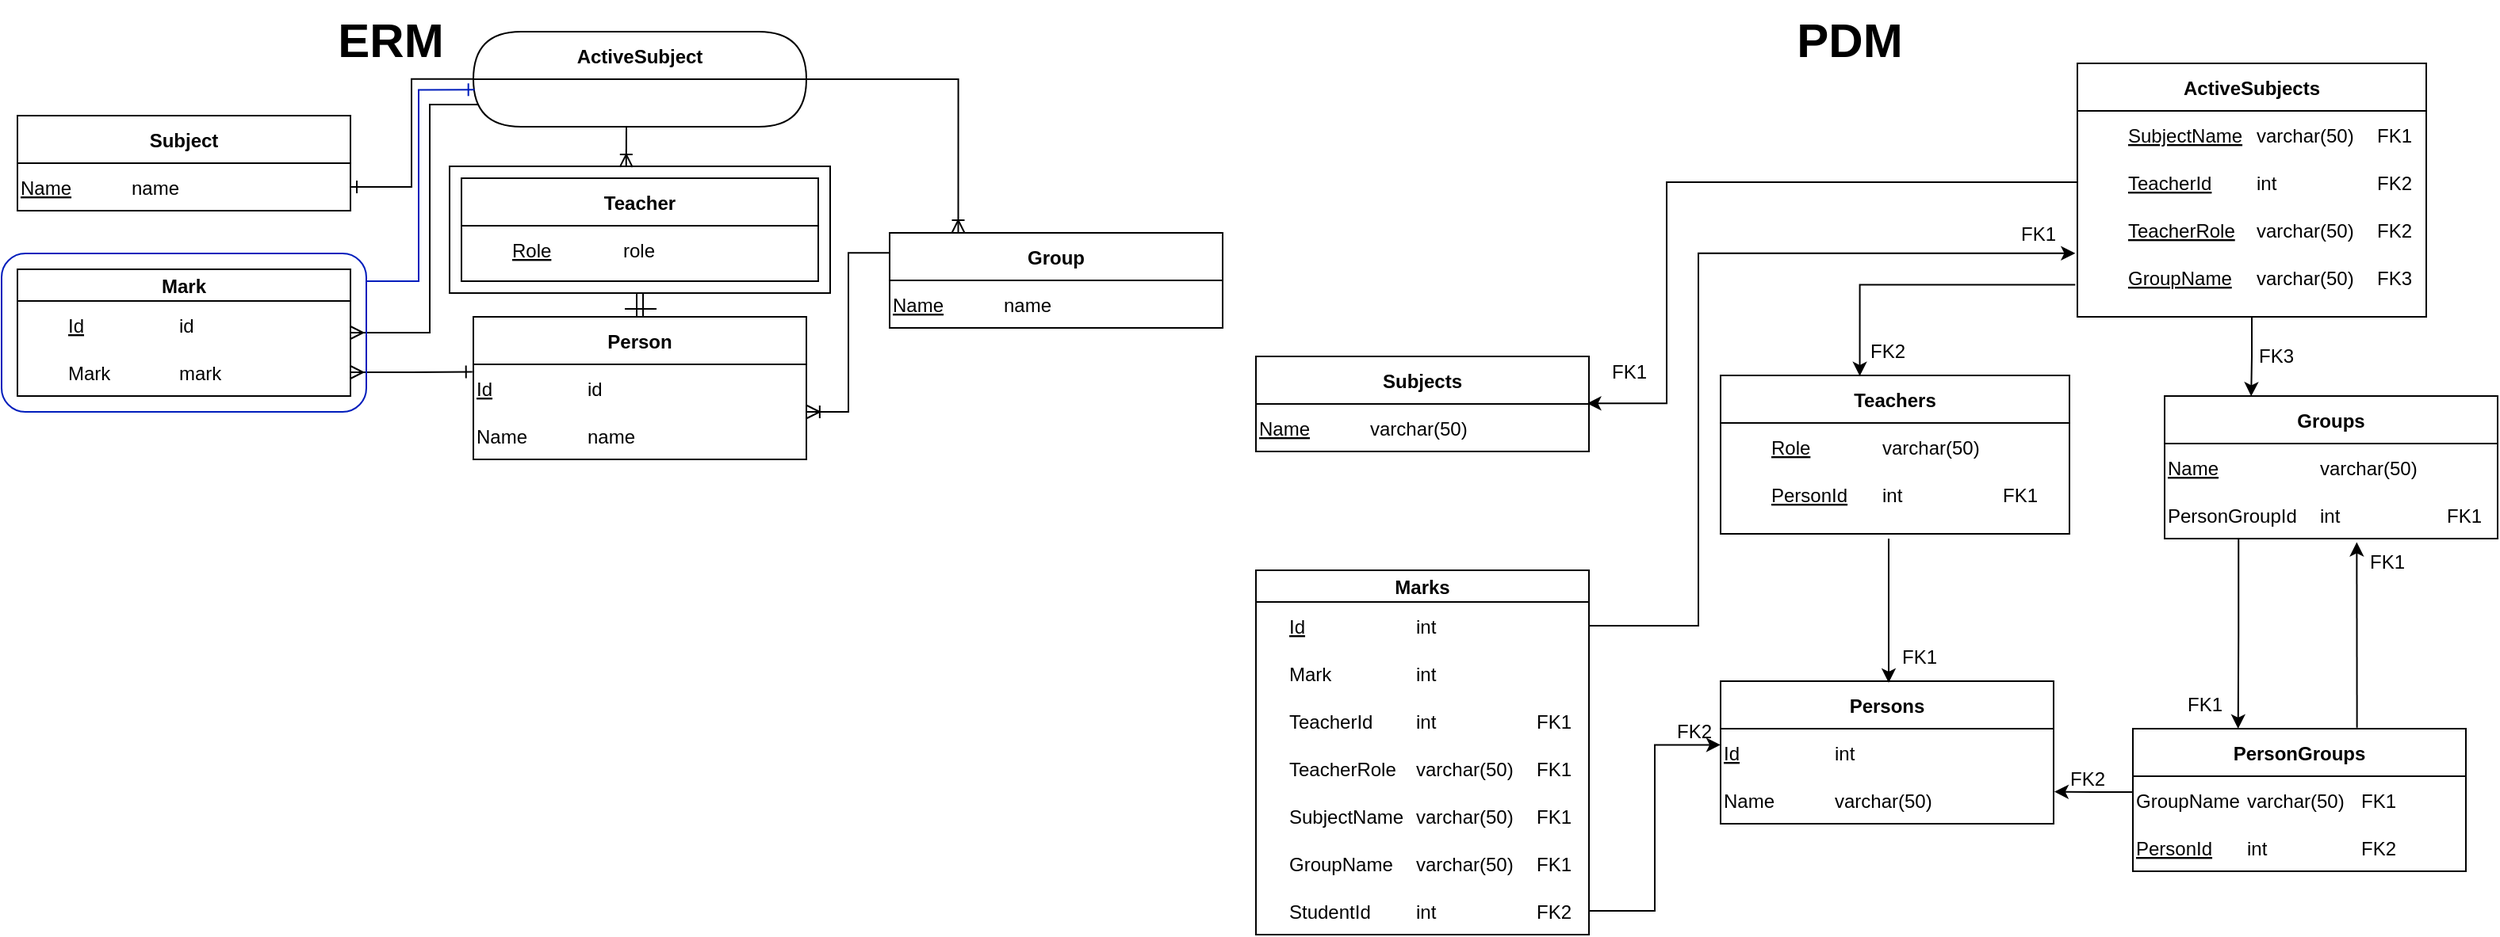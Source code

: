 <mxfile version="19.0.2" type="device"><diagram id="Y48LJpW5HEx5SbnMqf97" name="Page-1"><mxGraphModel dx="815" dy="666" grid="1" gridSize="10" guides="1" tooltips="1" connect="1" arrows="1" fold="1" page="1" pageScale="1" pageWidth="1600" pageHeight="900" math="0" shadow="0"><root><mxCell id="0"/><mxCell id="1" parent="0"/><mxCell id="o00t-sxUm6hoyqNJs4c8-15" value="Person" style="shape=table;startSize=30;container=1;collapsible=1;childLayout=tableLayout;fixedRows=1;rowLines=0;fontStyle=1;align=center;resizeLast=1;strokeColor=default;columnLines=0;" parent="1" vertex="1"><mxGeometry x="307.5" y="220" width="210" height="90" as="geometry"/></mxCell><mxCell id="o00t-sxUm6hoyqNJs4c8-16" value="" style="shape=tableRow;horizontal=0;startSize=0;swimlaneHead=0;swimlaneBody=0;fillColor=none;collapsible=0;dropTarget=0;points=[[0,0.5],[1,0.5]];portConstraint=eastwest;top=0;left=0;right=0;bottom=1;strokeColor=none;fontStyle=0" parent="o00t-sxUm6hoyqNJs4c8-15" vertex="1"><mxGeometry y="30" width="210" height="30" as="geometry"/></mxCell><mxCell id="o00t-sxUm6hoyqNJs4c8-32" value="Id" style="shape=partialRectangle;connectable=0;fillColor=none;top=0;left=0;bottom=0;right=0;fontStyle=4;overflow=hidden;strokeColor=none;align=left;" parent="o00t-sxUm6hoyqNJs4c8-16" vertex="1"><mxGeometry width="70" height="30" as="geometry"><mxRectangle width="70" height="30" as="alternateBounds"/></mxGeometry></mxCell><mxCell id="o00t-sxUm6hoyqNJs4c8-17" value="id" style="shape=partialRectangle;connectable=0;fillColor=none;top=0;left=0;bottom=0;right=0;fontStyle=0;overflow=hidden;strokeColor=none;align=left;" parent="o00t-sxUm6hoyqNJs4c8-16" vertex="1"><mxGeometry x="70" width="80" height="30" as="geometry"><mxRectangle width="80" height="30" as="alternateBounds"/></mxGeometry></mxCell><mxCell id="o00t-sxUm6hoyqNJs4c8-18" value="" style="shape=partialRectangle;connectable=0;fillColor=none;top=0;left=0;bottom=0;right=0;align=left;spacingLeft=6;fontStyle=4;overflow=hidden;strokeColor=none;" parent="o00t-sxUm6hoyqNJs4c8-16" vertex="1"><mxGeometry x="150" width="60" height="30" as="geometry"><mxRectangle width="60" height="30" as="alternateBounds"/></mxGeometry></mxCell><mxCell id="o00t-sxUm6hoyqNJs4c8-33" style="shape=tableRow;horizontal=0;startSize=0;swimlaneHead=0;swimlaneBody=0;fillColor=none;collapsible=0;dropTarget=0;points=[[0,0.5],[1,0.5]];portConstraint=eastwest;top=0;left=0;right=0;bottom=1;strokeColor=none;fontStyle=0" parent="o00t-sxUm6hoyqNJs4c8-15" vertex="1"><mxGeometry y="60" width="210" height="30" as="geometry"/></mxCell><mxCell id="o00t-sxUm6hoyqNJs4c8-34" value="Name" style="shape=partialRectangle;connectable=0;fillColor=none;top=0;left=0;bottom=0;right=0;fontStyle=0;overflow=hidden;strokeColor=none;align=left;" parent="o00t-sxUm6hoyqNJs4c8-33" vertex="1"><mxGeometry width="70" height="30" as="geometry"><mxRectangle width="70" height="30" as="alternateBounds"/></mxGeometry></mxCell><mxCell id="o00t-sxUm6hoyqNJs4c8-35" value="name" style="shape=partialRectangle;connectable=0;fillColor=none;top=0;left=0;bottom=0;right=0;fontStyle=0;overflow=hidden;strokeColor=none;align=left;" parent="o00t-sxUm6hoyqNJs4c8-33" vertex="1"><mxGeometry x="70" width="80" height="30" as="geometry"><mxRectangle width="80" height="30" as="alternateBounds"/></mxGeometry></mxCell><mxCell id="o00t-sxUm6hoyqNJs4c8-36" style="shape=partialRectangle;connectable=0;fillColor=none;top=0;left=0;bottom=0;right=0;align=left;spacingLeft=6;fontStyle=4;overflow=hidden;strokeColor=none;" parent="o00t-sxUm6hoyqNJs4c8-33" vertex="1"><mxGeometry x="150" width="60" height="30" as="geometry"><mxRectangle width="60" height="30" as="alternateBounds"/></mxGeometry></mxCell><mxCell id="o00t-sxUm6hoyqNJs4c8-37" value="Group" style="shape=table;startSize=30;container=1;collapsible=1;childLayout=tableLayout;fixedRows=1;rowLines=0;fontStyle=1;align=center;resizeLast=1;strokeColor=default;columnLines=0;" parent="1" vertex="1"><mxGeometry x="570" y="167" width="210" height="60" as="geometry"/></mxCell><mxCell id="o00t-sxUm6hoyqNJs4c8-38" value="" style="shape=tableRow;horizontal=0;startSize=0;swimlaneHead=0;swimlaneBody=0;fillColor=none;collapsible=0;dropTarget=0;points=[[0,0.5],[1,0.5]];portConstraint=eastwest;top=0;left=0;right=0;bottom=1;strokeColor=none;" parent="o00t-sxUm6hoyqNJs4c8-37" vertex="1"><mxGeometry y="30" width="210" height="30" as="geometry"/></mxCell><mxCell id="o00t-sxUm6hoyqNJs4c8-39" value="Name" style="shape=partialRectangle;connectable=0;fillColor=none;top=0;left=0;bottom=0;right=0;fontStyle=4;overflow=hidden;strokeColor=none;align=left;" parent="o00t-sxUm6hoyqNJs4c8-38" vertex="1"><mxGeometry width="70" height="30" as="geometry"><mxRectangle width="70" height="30" as="alternateBounds"/></mxGeometry></mxCell><mxCell id="o00t-sxUm6hoyqNJs4c8-40" value="name" style="shape=partialRectangle;connectable=0;fillColor=none;top=0;left=0;bottom=0;right=0;fontStyle=0;overflow=hidden;strokeColor=none;align=left;" parent="o00t-sxUm6hoyqNJs4c8-38" vertex="1"><mxGeometry x="70" width="120" height="30" as="geometry"><mxRectangle width="120" height="30" as="alternateBounds"/></mxGeometry></mxCell><mxCell id="o00t-sxUm6hoyqNJs4c8-41" value="" style="shape=partialRectangle;connectable=0;fillColor=none;top=0;left=0;bottom=0;right=0;align=left;spacingLeft=6;fontStyle=5;overflow=hidden;strokeColor=none;" parent="o00t-sxUm6hoyqNJs4c8-38" vertex="1"><mxGeometry x="190" width="20" height="30" as="geometry"><mxRectangle width="20" height="30" as="alternateBounds"/></mxGeometry></mxCell><mxCell id="o00t-sxUm6hoyqNJs4c8-46" value="" style="edgeStyle=elbowEdgeStyle;fontSize=12;html=1;endArrow=ERoneToMany;startArrow=ERzero;rounded=0;strokeColor=default;entryX=1.002;entryY=1;entryDx=0;entryDy=0;entryPerimeter=0;exitX=0;exitY=0.211;exitDx=0;exitDy=0;exitPerimeter=0;" parent="1" source="o00t-sxUm6hoyqNJs4c8-37" target="o00t-sxUm6hoyqNJs4c8-16" edge="1"><mxGeometry width="100" height="100" relative="1" as="geometry"><mxPoint x="465" y="500" as="sourcePoint"/><mxPoint x="545" y="490" as="targetPoint"/></mxGeometry></mxCell><mxCell id="o00t-sxUm6hoyqNJs4c8-47" value="Subject" style="shape=table;startSize=30;container=1;collapsible=1;childLayout=tableLayout;fixedRows=1;rowLines=0;fontStyle=1;align=center;resizeLast=1;strokeColor=default;columnLines=0;" parent="1" vertex="1"><mxGeometry x="20" y="93" width="210" height="60" as="geometry"/></mxCell><mxCell id="o00t-sxUm6hoyqNJs4c8-52" style="shape=tableRow;horizontal=0;startSize=0;swimlaneHead=0;swimlaneBody=0;fillColor=none;collapsible=0;dropTarget=0;points=[[0,0.5],[1,0.5]];portConstraint=eastwest;top=0;left=0;right=0;bottom=1;strokeColor=none;" parent="o00t-sxUm6hoyqNJs4c8-47" vertex="1"><mxGeometry y="30" width="210" height="30" as="geometry"/></mxCell><mxCell id="o00t-sxUm6hoyqNJs4c8-53" value="Name" style="shape=partialRectangle;connectable=0;fillColor=none;top=0;left=0;bottom=0;right=0;fontStyle=4;overflow=hidden;strokeColor=none;align=left;" parent="o00t-sxUm6hoyqNJs4c8-52" vertex="1"><mxGeometry width="70" height="30" as="geometry"><mxRectangle width="70" height="30" as="alternateBounds"/></mxGeometry></mxCell><mxCell id="o00t-sxUm6hoyqNJs4c8-54" value="name" style="shape=partialRectangle;connectable=0;fillColor=none;top=0;left=0;bottom=0;right=0;fontStyle=0;overflow=hidden;strokeColor=none;align=left;" parent="o00t-sxUm6hoyqNJs4c8-52" vertex="1"><mxGeometry x="70" width="80" height="30" as="geometry"><mxRectangle width="80" height="30" as="alternateBounds"/></mxGeometry></mxCell><mxCell id="o00t-sxUm6hoyqNJs4c8-55" style="shape=partialRectangle;connectable=0;fillColor=none;top=0;left=0;bottom=0;right=0;align=left;spacingLeft=6;fontStyle=5;overflow=hidden;strokeColor=none;" parent="o00t-sxUm6hoyqNJs4c8-52" vertex="1"><mxGeometry x="150" width="60" height="30" as="geometry"><mxRectangle width="60" height="30" as="alternateBounds"/></mxGeometry></mxCell><mxCell id="o00t-sxUm6hoyqNJs4c8-61" value="Teacher" style="shape=table;startSize=30;container=1;collapsible=1;childLayout=tableLayout;fixedRows=1;rowLines=0;fontStyle=1;align=center;resizeLast=1;strokeColor=default;rounded=1;arcSize=0;columnLines=0;" parent="1" vertex="1"><mxGeometry x="300" y="132.5" width="225" height="65" as="geometry"><mxRectangle x="300" y="260" width="90" height="50" as="alternateBounds"/></mxGeometry></mxCell><mxCell id="o00t-sxUm6hoyqNJs4c8-62" value="" style="shape=tableRow;horizontal=0;startSize=30;swimlaneHead=0;swimlaneBody=0;fillColor=none;collapsible=0;dropTarget=0;points=[[0,0.5],[1,0.5]];portConstraint=eastwest;top=0;left=0;right=0;bottom=1;strokeColor=none;" parent="o00t-sxUm6hoyqNJs4c8-61" vertex="1"><mxGeometry y="30" width="225" height="30" as="geometry"/></mxCell><mxCell id="o00t-sxUm6hoyqNJs4c8-63" value="Role" style="shape=partialRectangle;connectable=0;fillColor=none;top=0;left=0;bottom=0;right=0;fontStyle=4;overflow=hidden;strokeColor=none;align=left;" parent="o00t-sxUm6hoyqNJs4c8-62" vertex="1"><mxGeometry x="30" width="70" height="30" as="geometry"><mxRectangle width="70" height="30" as="alternateBounds"/></mxGeometry></mxCell><mxCell id="o00t-sxUm6hoyqNJs4c8-64" value="role" style="shape=partialRectangle;connectable=0;fillColor=none;top=0;left=0;bottom=0;right=0;fontStyle=0;overflow=hidden;strokeColor=none;align=left;" parent="o00t-sxUm6hoyqNJs4c8-62" vertex="1"><mxGeometry x="100" width="60.0" height="30" as="geometry"><mxRectangle width="60.0" height="30" as="alternateBounds"/></mxGeometry></mxCell><mxCell id="o00t-sxUm6hoyqNJs4c8-65" value="" style="shape=partialRectangle;connectable=0;fillColor=none;top=0;left=0;bottom=0;right=0;align=left;spacingLeft=6;fontStyle=5;overflow=hidden;strokeColor=none;" parent="o00t-sxUm6hoyqNJs4c8-62" vertex="1"><mxGeometry x="160.0" width="65.0" height="30" as="geometry"><mxRectangle width="65.0" height="30" as="alternateBounds"/></mxGeometry></mxCell><mxCell id="o00t-sxUm6hoyqNJs4c8-72" value="" style="edgeStyle=elbowEdgeStyle;fontSize=12;html=1;startArrow=ERone;endArrow=ERzero;targetPortConstraint=none;ignoreEdge=0;orthogonalLoop=0;orthogonal=0;enumerate=0;comic=0;flowAnimation=0;noJump=0;metaEdit=0;backgroundOutline=0;snapToPoint=0;startFill=1;endFill=1;targetPerimeterSpacing=0;strokeWidth=1;rounded=0;exitX=1;exitY=0.5;exitDx=0;exitDy=0;entryX=-0.001;entryY=-0.004;entryDx=0;entryDy=0;entryPerimeter=0;" parent="1" source="o00t-sxUm6hoyqNJs4c8-52" target="o00t-sxUm6hoyqNJs4c8-354" edge="1"><mxGeometry width="100" height="100" relative="1" as="geometry"><mxPoint x="705.42" y="450" as="sourcePoint"/><mxPoint x="300" y="139" as="targetPoint"/></mxGeometry></mxCell><mxCell id="o00t-sxUm6hoyqNJs4c8-74" value="Mark" style="shape=table;startSize=20;double=1;container=1;collapsible=1;childLayout=tableLayout;fixedRows=1;rowLines=0;fontStyle=1;align=center;resizeLast=1;strokeColor=default;rounded=0;arcSize=50;columnLines=0;perimeterSpacing=0;strokeWidth=1;gradientColor=none;left=1;shadow=0;" parent="1" vertex="1"><mxGeometry x="20" y="190" width="210" height="80" as="geometry"><mxRectangle x="300" y="260" width="90" height="50" as="alternateBounds"/></mxGeometry></mxCell><mxCell id="o00t-sxUm6hoyqNJs4c8-95" style="shape=tableRow;horizontal=0;startSize=30;swimlaneHead=0;swimlaneBody=0;fillColor=none;collapsible=0;dropTarget=0;points=[[0,0.5],[1,0.5]];portConstraint=eastwest;top=0;left=0;right=0;bottom=1;strokeColor=none;" parent="o00t-sxUm6hoyqNJs4c8-74" vertex="1"><mxGeometry y="20" width="210" height="30" as="geometry"/></mxCell><mxCell id="o00t-sxUm6hoyqNJs4c8-96" value="Id" style="shape=partialRectangle;connectable=0;fillColor=none;top=0;left=0;bottom=0;right=0;fontStyle=4;overflow=hidden;strokeColor=none;align=left;" parent="o00t-sxUm6hoyqNJs4c8-95" vertex="1"><mxGeometry x="30" width="70" height="30" as="geometry"><mxRectangle width="70" height="30" as="alternateBounds"/></mxGeometry></mxCell><mxCell id="o00t-sxUm6hoyqNJs4c8-97" value="id" style="shape=partialRectangle;connectable=0;fillColor=none;top=0;left=0;bottom=0;right=0;fontStyle=0;overflow=hidden;strokeColor=none;align=left;" parent="o00t-sxUm6hoyqNJs4c8-95" vertex="1"><mxGeometry x="100" width="60.0" height="30" as="geometry"><mxRectangle width="60.0" height="30" as="alternateBounds"/></mxGeometry></mxCell><mxCell id="o00t-sxUm6hoyqNJs4c8-98" style="shape=partialRectangle;connectable=0;fillColor=none;top=0;left=0;bottom=0;right=0;align=left;spacingLeft=6;fontStyle=5;overflow=hidden;strokeColor=none;" parent="o00t-sxUm6hoyqNJs4c8-95" vertex="1"><mxGeometry x="160.0" width="50.0" height="30" as="geometry"><mxRectangle width="50.0" height="30" as="alternateBounds"/></mxGeometry></mxCell><mxCell id="o00t-sxUm6hoyqNJs4c8-75" value="" style="shape=tableRow;horizontal=0;startSize=30;swimlaneHead=0;swimlaneBody=0;fillColor=none;collapsible=0;dropTarget=0;points=[[0,0.5],[1,0.5]];portConstraint=eastwest;top=0;left=0;right=0;bottom=1;strokeColor=none;" parent="o00t-sxUm6hoyqNJs4c8-74" vertex="1"><mxGeometry y="50" width="210" height="30" as="geometry"/></mxCell><mxCell id="o00t-sxUm6hoyqNJs4c8-76" value="Mark" style="shape=partialRectangle;connectable=0;fillColor=none;top=0;left=0;bottom=0;right=0;fontStyle=0;overflow=hidden;strokeColor=none;align=left;" parent="o00t-sxUm6hoyqNJs4c8-75" vertex="1"><mxGeometry x="30" width="70" height="30" as="geometry"><mxRectangle width="70" height="30" as="alternateBounds"/></mxGeometry></mxCell><mxCell id="o00t-sxUm6hoyqNJs4c8-77" value="mark" style="shape=partialRectangle;connectable=0;fillColor=none;top=0;left=0;bottom=0;right=0;fontStyle=0;overflow=hidden;strokeColor=none;align=left;" parent="o00t-sxUm6hoyqNJs4c8-75" vertex="1"><mxGeometry x="100" width="60.0" height="30" as="geometry"><mxRectangle width="60.0" height="30" as="alternateBounds"/></mxGeometry></mxCell><mxCell id="o00t-sxUm6hoyqNJs4c8-78" value="" style="shape=partialRectangle;connectable=0;fillColor=none;top=0;left=0;bottom=0;right=0;align=left;spacingLeft=6;fontStyle=5;overflow=hidden;strokeColor=none;" parent="o00t-sxUm6hoyqNJs4c8-75" vertex="1"><mxGeometry x="160.0" width="50.0" height="30" as="geometry"><mxRectangle width="50.0" height="30" as="alternateBounds"/></mxGeometry></mxCell><mxCell id="o00t-sxUm6hoyqNJs4c8-80" value="" style="edgeStyle=elbowEdgeStyle;fontSize=12;html=1;endArrow=ERone;startArrow=ERmany;sourcePortConstraint=none;targetPortConstraint=none;ignoreEdge=0;orthogonalLoop=0;orthogonal=0;enumerate=0;comic=0;flowAnimation=0;noJump=0;metaEdit=0;backgroundOutline=0;snapToPoint=0;startFill=1;endFill=1;targetPerimeterSpacing=0;strokeWidth=1;rounded=0;exitX=1;exitY=0.5;exitDx=0;exitDy=0;entryX=-0.003;entryY=0.159;entryDx=0;entryDy=0;entryPerimeter=0;" parent="1" source="o00t-sxUm6hoyqNJs4c8-75" target="o00t-sxUm6hoyqNJs4c8-16" edge="1"><mxGeometry width="100" height="100" relative="1" as="geometry"><mxPoint x="210" y="250" as="sourcePoint"/><mxPoint x="394.58" y="508.67" as="targetPoint"/></mxGeometry></mxCell><mxCell id="o00t-sxUm6hoyqNJs4c8-79" value="" style="edgeStyle=elbowEdgeStyle;fontSize=12;html=1;endArrow=ERzero;startArrow=ERmany;sourcePortConstraint=none;targetPortConstraint=none;ignoreEdge=0;orthogonalLoop=0;orthogonal=0;enumerate=0;comic=0;flowAnimation=0;noJump=0;metaEdit=0;backgroundOutline=0;snapToPoint=0;startFill=1;endFill=1;strokeWidth=1;rounded=0;jumpStyle=none;endSize=6;perimeterSpacing=0;targetPerimeterSpacing=0;" parent="1" source="o00t-sxUm6hoyqNJs4c8-74" edge="1"><mxGeometry width="100" height="100" relative="1" as="geometry"><mxPoint x="385" y="322.5" as="sourcePoint"/><mxPoint x="311" y="86" as="targetPoint"/><Array as="points"><mxPoint x="280" y="160"/></Array></mxGeometry></mxCell><mxCell id="o00t-sxUm6hoyqNJs4c8-100" value="ERM" style="text;html=1;resizable=0;autosize=1;align=center;verticalAlign=middle;points=[];fillColor=none;strokeColor=none;rounded=0;shadow=0;strokeWidth=1;fontFamily=Helvetica;fontSize=30;fontColor=default;fontStyle=1" parent="1" vertex="1"><mxGeometry x="210" y="20" width="90" height="50" as="geometry"/></mxCell><mxCell id="o00t-sxUm6hoyqNJs4c8-101" value="PDM" style="text;html=1;resizable=0;autosize=1;align=center;verticalAlign=middle;points=[];fillColor=none;strokeColor=none;rounded=0;shadow=0;strokeWidth=1;fontFamily=Helvetica;fontSize=30;fontColor=default;fontStyle=1" parent="1" vertex="1"><mxGeometry x="1130" y="20" width="90" height="50" as="geometry"/></mxCell><mxCell id="o00t-sxUm6hoyqNJs4c8-222" value="Persons" style="shape=table;startSize=30;container=1;collapsible=1;childLayout=tableLayout;fixedRows=1;rowLines=0;fontStyle=1;align=center;resizeLast=1;strokeColor=default;columnLines=0;" parent="1" vertex="1"><mxGeometry x="1094" y="450" width="210" height="90" as="geometry"/></mxCell><mxCell id="o00t-sxUm6hoyqNJs4c8-223" value="" style="shape=tableRow;horizontal=0;startSize=0;swimlaneHead=0;swimlaneBody=0;fillColor=none;collapsible=0;dropTarget=0;points=[[0,0.5],[1,0.5]];portConstraint=eastwest;top=0;left=0;right=0;bottom=1;strokeColor=none;fontStyle=0" parent="o00t-sxUm6hoyqNJs4c8-222" vertex="1"><mxGeometry y="30" width="210" height="30" as="geometry"/></mxCell><mxCell id="o00t-sxUm6hoyqNJs4c8-224" value="Id" style="shape=partialRectangle;connectable=0;fillColor=none;top=0;left=0;bottom=0;right=0;fontStyle=4;overflow=hidden;strokeColor=none;align=left;" parent="o00t-sxUm6hoyqNJs4c8-223" vertex="1"><mxGeometry width="70" height="30" as="geometry"><mxRectangle width="70" height="30" as="alternateBounds"/></mxGeometry></mxCell><mxCell id="o00t-sxUm6hoyqNJs4c8-225" value="int" style="shape=partialRectangle;connectable=0;fillColor=none;top=0;left=0;bottom=0;right=0;fontStyle=0;overflow=hidden;strokeColor=none;align=left;" parent="o00t-sxUm6hoyqNJs4c8-223" vertex="1"><mxGeometry x="70" width="80" height="30" as="geometry"><mxRectangle width="80" height="30" as="alternateBounds"/></mxGeometry></mxCell><mxCell id="o00t-sxUm6hoyqNJs4c8-226" value="" style="shape=partialRectangle;connectable=0;fillColor=none;top=0;left=0;bottom=0;right=0;align=left;spacingLeft=6;fontStyle=4;overflow=hidden;strokeColor=none;" parent="o00t-sxUm6hoyqNJs4c8-223" vertex="1"><mxGeometry x="150" width="60" height="30" as="geometry"><mxRectangle width="60" height="30" as="alternateBounds"/></mxGeometry></mxCell><mxCell id="o00t-sxUm6hoyqNJs4c8-227" style="shape=tableRow;horizontal=0;startSize=0;swimlaneHead=0;swimlaneBody=0;fillColor=none;collapsible=0;dropTarget=0;points=[[0,0.5],[1,0.5]];portConstraint=eastwest;top=0;left=0;right=0;bottom=1;strokeColor=none;fontStyle=0" parent="o00t-sxUm6hoyqNJs4c8-222" vertex="1"><mxGeometry y="60" width="210" height="30" as="geometry"/></mxCell><mxCell id="o00t-sxUm6hoyqNJs4c8-228" value="Name" style="shape=partialRectangle;connectable=0;fillColor=none;top=0;left=0;bottom=0;right=0;fontStyle=0;overflow=hidden;strokeColor=none;align=left;" parent="o00t-sxUm6hoyqNJs4c8-227" vertex="1"><mxGeometry width="70" height="30" as="geometry"><mxRectangle width="70" height="30" as="alternateBounds"/></mxGeometry></mxCell><mxCell id="o00t-sxUm6hoyqNJs4c8-229" value="varchar(50)" style="shape=partialRectangle;connectable=0;fillColor=none;top=0;left=0;bottom=0;right=0;fontStyle=0;overflow=hidden;strokeColor=none;align=left;" parent="o00t-sxUm6hoyqNJs4c8-227" vertex="1"><mxGeometry x="70" width="80" height="30" as="geometry"><mxRectangle width="80" height="30" as="alternateBounds"/></mxGeometry></mxCell><mxCell id="o00t-sxUm6hoyqNJs4c8-230" style="shape=partialRectangle;connectable=0;fillColor=none;top=0;left=0;bottom=0;right=0;align=left;spacingLeft=6;fontStyle=4;overflow=hidden;strokeColor=none;" parent="o00t-sxUm6hoyqNJs4c8-227" vertex="1"><mxGeometry x="150" width="60" height="30" as="geometry"><mxRectangle width="60" height="30" as="alternateBounds"/></mxGeometry></mxCell><mxCell id="o00t-sxUm6hoyqNJs4c8-231" value="Groups" style="shape=table;startSize=30;container=1;collapsible=1;childLayout=tableLayout;fixedRows=1;rowLines=0;fontStyle=1;align=center;resizeLast=1;strokeColor=default;columnLines=0;" parent="1" vertex="1"><mxGeometry x="1374" y="270" width="210" height="90" as="geometry"/></mxCell><mxCell id="o00t-sxUm6hoyqNJs4c8-232" value="" style="shape=tableRow;horizontal=0;startSize=0;swimlaneHead=0;swimlaneBody=0;fillColor=none;collapsible=0;dropTarget=0;points=[[0,0.5],[1,0.5]];portConstraint=eastwest;top=0;left=0;right=0;bottom=1;strokeColor=none;" parent="o00t-sxUm6hoyqNJs4c8-231" vertex="1"><mxGeometry y="30" width="210" height="30" as="geometry"/></mxCell><mxCell id="o00t-sxUm6hoyqNJs4c8-233" value="Name" style="shape=partialRectangle;connectable=0;fillColor=none;top=0;left=0;bottom=0;right=0;fontStyle=4;overflow=hidden;strokeColor=none;align=left;" parent="o00t-sxUm6hoyqNJs4c8-232" vertex="1"><mxGeometry width="96" height="30" as="geometry"><mxRectangle width="96" height="30" as="alternateBounds"/></mxGeometry></mxCell><mxCell id="o00t-sxUm6hoyqNJs4c8-234" value="varchar(50)" style="shape=partialRectangle;connectable=0;fillColor=none;top=0;left=0;bottom=0;right=0;fontStyle=0;overflow=hidden;strokeColor=none;align=left;" parent="o00t-sxUm6hoyqNJs4c8-232" vertex="1"><mxGeometry x="96" width="74" height="30" as="geometry"><mxRectangle width="74" height="30" as="alternateBounds"/></mxGeometry></mxCell><mxCell id="o00t-sxUm6hoyqNJs4c8-235" value="" style="shape=partialRectangle;connectable=0;fillColor=none;top=0;left=0;bottom=0;right=0;align=left;spacingLeft=6;fontStyle=0;overflow=hidden;strokeColor=none;" parent="o00t-sxUm6hoyqNJs4c8-232" vertex="1"><mxGeometry x="170" width="40" height="30" as="geometry"><mxRectangle width="40" height="30" as="alternateBounds"/></mxGeometry></mxCell><mxCell id="o00t-sxUm6hoyqNJs4c8-321" style="shape=tableRow;horizontal=0;startSize=0;swimlaneHead=0;swimlaneBody=0;fillColor=none;collapsible=0;dropTarget=0;points=[[0,0.5],[1,0.5]];portConstraint=eastwest;top=0;left=0;right=0;bottom=1;strokeColor=none;" parent="o00t-sxUm6hoyqNJs4c8-231" vertex="1"><mxGeometry y="60" width="210" height="30" as="geometry"/></mxCell><mxCell id="o00t-sxUm6hoyqNJs4c8-322" value="PersonGroupId" style="shape=partialRectangle;connectable=0;fillColor=none;top=0;left=0;bottom=0;right=0;fontStyle=0;overflow=hidden;strokeColor=none;align=left;" parent="o00t-sxUm6hoyqNJs4c8-321" vertex="1"><mxGeometry width="96" height="30" as="geometry"><mxRectangle width="96" height="30" as="alternateBounds"/></mxGeometry></mxCell><mxCell id="o00t-sxUm6hoyqNJs4c8-323" value="int" style="shape=partialRectangle;connectable=0;fillColor=none;top=0;left=0;bottom=0;right=0;fontStyle=0;overflow=hidden;strokeColor=none;align=left;" parent="o00t-sxUm6hoyqNJs4c8-321" vertex="1"><mxGeometry x="96" width="74" height="30" as="geometry"><mxRectangle width="74" height="30" as="alternateBounds"/></mxGeometry></mxCell><mxCell id="o00t-sxUm6hoyqNJs4c8-324" value="FK1" style="shape=partialRectangle;connectable=0;fillColor=none;top=0;left=0;bottom=0;right=0;align=left;spacingLeft=6;fontStyle=0;overflow=hidden;strokeColor=none;" parent="o00t-sxUm6hoyqNJs4c8-321" vertex="1"><mxGeometry x="170" width="40" height="30" as="geometry"><mxRectangle width="40" height="30" as="alternateBounds"/></mxGeometry></mxCell><mxCell id="o00t-sxUm6hoyqNJs4c8-241" value="Subjects" style="shape=table;startSize=30;container=1;collapsible=1;childLayout=tableLayout;fixedRows=1;rowLines=0;fontStyle=1;align=center;resizeLast=1;strokeColor=default;columnLines=0;" parent="1" vertex="1"><mxGeometry x="801" y="245" width="210" height="60" as="geometry"/></mxCell><mxCell id="o00t-sxUm6hoyqNJs4c8-246" style="shape=tableRow;horizontal=0;startSize=0;swimlaneHead=0;swimlaneBody=0;fillColor=none;collapsible=0;dropTarget=0;points=[[0,0.5],[1,0.5]];portConstraint=eastwest;top=0;left=0;right=0;bottom=1;strokeColor=none;" parent="o00t-sxUm6hoyqNJs4c8-241" vertex="1"><mxGeometry y="30" width="210" height="30" as="geometry"/></mxCell><mxCell id="o00t-sxUm6hoyqNJs4c8-247" value="Name" style="shape=partialRectangle;connectable=0;fillColor=none;top=0;left=0;bottom=0;right=0;fontStyle=4;overflow=hidden;strokeColor=none;align=left;" parent="o00t-sxUm6hoyqNJs4c8-246" vertex="1"><mxGeometry width="70" height="30" as="geometry"><mxRectangle width="70" height="30" as="alternateBounds"/></mxGeometry></mxCell><mxCell id="o00t-sxUm6hoyqNJs4c8-248" value="varchar(50)" style="shape=partialRectangle;connectable=0;fillColor=none;top=0;left=0;bottom=0;right=0;fontStyle=0;overflow=hidden;strokeColor=none;align=left;" parent="o00t-sxUm6hoyqNJs4c8-246" vertex="1"><mxGeometry x="70" width="80" height="30" as="geometry"><mxRectangle width="80" height="30" as="alternateBounds"/></mxGeometry></mxCell><mxCell id="o00t-sxUm6hoyqNJs4c8-249" style="shape=partialRectangle;connectable=0;fillColor=none;top=0;left=0;bottom=0;right=0;align=left;spacingLeft=6;fontStyle=5;overflow=hidden;strokeColor=none;" parent="o00t-sxUm6hoyqNJs4c8-246" vertex="1"><mxGeometry x="150" width="60" height="30" as="geometry"><mxRectangle width="60" height="30" as="alternateBounds"/></mxGeometry></mxCell><mxCell id="o00t-sxUm6hoyqNJs4c8-250" value="Teachers" style="shape=table;startSize=30;container=1;collapsible=1;childLayout=tableLayout;fixedRows=1;rowLines=0;fontStyle=1;align=center;resizeLast=1;strokeColor=default;rounded=1;arcSize=0;columnLines=0;" parent="1" vertex="1"><mxGeometry x="1094" y="257" width="220" height="100" as="geometry"><mxRectangle x="300" y="260" width="90" height="50" as="alternateBounds"/></mxGeometry></mxCell><mxCell id="o00t-sxUm6hoyqNJs4c8-251" value="" style="shape=tableRow;horizontal=0;startSize=30;swimlaneHead=0;swimlaneBody=0;fillColor=none;collapsible=0;dropTarget=0;points=[[0,0.5],[1,0.5]];portConstraint=eastwest;top=0;left=0;right=0;bottom=1;strokeColor=none;" parent="o00t-sxUm6hoyqNJs4c8-250" vertex="1"><mxGeometry y="30" width="220" height="30" as="geometry"/></mxCell><mxCell id="o00t-sxUm6hoyqNJs4c8-252" value="Role" style="shape=partialRectangle;connectable=0;fillColor=none;top=0;left=0;bottom=0;right=0;fontStyle=4;overflow=hidden;strokeColor=none;align=left;" parent="o00t-sxUm6hoyqNJs4c8-251" vertex="1"><mxGeometry x="30" width="70" height="30" as="geometry"><mxRectangle width="70" height="30" as="alternateBounds"/></mxGeometry></mxCell><mxCell id="o00t-sxUm6hoyqNJs4c8-253" value="varchar(50)" style="shape=partialRectangle;connectable=0;fillColor=none;top=0;left=0;bottom=0;right=0;fontStyle=0;overflow=hidden;strokeColor=none;align=left;" parent="o00t-sxUm6hoyqNJs4c8-251" vertex="1"><mxGeometry x="100" width="70" height="30" as="geometry"><mxRectangle width="70" height="30" as="alternateBounds"/></mxGeometry></mxCell><mxCell id="o00t-sxUm6hoyqNJs4c8-254" value="" style="shape=partialRectangle;connectable=0;fillColor=none;top=0;left=0;bottom=0;right=0;align=left;spacingLeft=6;fontStyle=5;overflow=hidden;strokeColor=none;" parent="o00t-sxUm6hoyqNJs4c8-251" vertex="1"><mxGeometry x="170" width="50" height="30" as="geometry"><mxRectangle width="50" height="30" as="alternateBounds"/></mxGeometry></mxCell><mxCell id="o00t-sxUm6hoyqNJs4c8-282" style="shape=tableRow;horizontal=0;startSize=30;swimlaneHead=0;swimlaneBody=0;fillColor=none;collapsible=0;dropTarget=0;points=[[0,0.5],[1,0.5]];portConstraint=eastwest;top=0;left=0;right=0;bottom=1;strokeColor=none;" parent="o00t-sxUm6hoyqNJs4c8-250" vertex="1"><mxGeometry y="60" width="220" height="30" as="geometry"/></mxCell><mxCell id="o00t-sxUm6hoyqNJs4c8-283" value="PersonId" style="shape=partialRectangle;connectable=0;fillColor=none;top=0;left=0;bottom=0;right=0;fontStyle=4;overflow=hidden;strokeColor=none;align=left;" parent="o00t-sxUm6hoyqNJs4c8-282" vertex="1"><mxGeometry x="30" width="70" height="30" as="geometry"><mxRectangle width="70" height="30" as="alternateBounds"/></mxGeometry></mxCell><mxCell id="o00t-sxUm6hoyqNJs4c8-284" value="int" style="shape=partialRectangle;connectable=0;fillColor=none;top=0;left=0;bottom=0;right=0;fontStyle=0;overflow=hidden;strokeColor=none;align=left;" parent="o00t-sxUm6hoyqNJs4c8-282" vertex="1"><mxGeometry x="100" width="70" height="30" as="geometry"><mxRectangle width="70" height="30" as="alternateBounds"/></mxGeometry></mxCell><mxCell id="o00t-sxUm6hoyqNJs4c8-285" value="FK1" style="shape=partialRectangle;connectable=0;fillColor=none;top=0;left=0;bottom=0;right=0;align=left;spacingLeft=6;fontStyle=0;overflow=hidden;strokeColor=none;" parent="o00t-sxUm6hoyqNJs4c8-282" vertex="1"><mxGeometry x="170" width="50" height="30" as="geometry"><mxRectangle width="50" height="30" as="alternateBounds"/></mxGeometry></mxCell><mxCell id="o00t-sxUm6hoyqNJs4c8-255" value="Marks" style="shape=table;startSize=20;double=1;container=1;collapsible=1;childLayout=tableLayout;fixedRows=1;rowLines=0;fontStyle=1;align=center;resizeLast=1;strokeColor=default;rounded=0;arcSize=50;columnLines=0;perimeterSpacing=0;strokeWidth=1;gradientColor=none;left=1;shadow=0;" parent="1" vertex="1"><mxGeometry x="801" y="380" width="210" height="230" as="geometry"><mxRectangle x="300" y="260" width="90" height="50" as="alternateBounds"/></mxGeometry></mxCell><mxCell id="o00t-sxUm6hoyqNJs4c8-256" style="shape=tableRow;horizontal=0;startSize=19;swimlaneHead=0;swimlaneBody=0;fillColor=none;collapsible=0;dropTarget=0;points=[[0,0.5],[1,0.5]];portConstraint=eastwest;top=0;left=0;right=0;bottom=1;strokeColor=none;" parent="o00t-sxUm6hoyqNJs4c8-255" vertex="1"><mxGeometry y="20" width="210" height="30" as="geometry"/></mxCell><mxCell id="o00t-sxUm6hoyqNJs4c8-257" value="Id" style="shape=partialRectangle;connectable=0;fillColor=none;top=0;left=0;bottom=0;right=0;fontStyle=4;overflow=hidden;strokeColor=none;align=left;" parent="o00t-sxUm6hoyqNJs4c8-256" vertex="1"><mxGeometry x="19" width="80" height="30" as="geometry"><mxRectangle width="80" height="30" as="alternateBounds"/></mxGeometry></mxCell><mxCell id="o00t-sxUm6hoyqNJs4c8-258" value="int" style="shape=partialRectangle;connectable=0;fillColor=none;top=0;left=0;bottom=0;right=0;fontStyle=0;overflow=hidden;strokeColor=none;align=left;" parent="o00t-sxUm6hoyqNJs4c8-256" vertex="1"><mxGeometry x="99" width="70" height="30" as="geometry"><mxRectangle width="70" height="30" as="alternateBounds"/></mxGeometry></mxCell><mxCell id="o00t-sxUm6hoyqNJs4c8-259" style="shape=partialRectangle;connectable=0;fillColor=none;top=0;left=0;bottom=0;right=0;align=left;spacingLeft=6;fontStyle=5;overflow=hidden;strokeColor=none;" parent="o00t-sxUm6hoyqNJs4c8-256" vertex="1"><mxGeometry x="169" width="41" height="30" as="geometry"><mxRectangle width="41" height="30" as="alternateBounds"/></mxGeometry></mxCell><mxCell id="o00t-sxUm6hoyqNJs4c8-260" value="" style="shape=tableRow;horizontal=0;startSize=19;swimlaneHead=0;swimlaneBody=0;fillColor=none;collapsible=0;dropTarget=0;points=[[0,0.5],[1,0.5]];portConstraint=eastwest;top=0;left=0;right=0;bottom=1;strokeColor=none;" parent="o00t-sxUm6hoyqNJs4c8-255" vertex="1"><mxGeometry y="50" width="210" height="30" as="geometry"/></mxCell><mxCell id="o00t-sxUm6hoyqNJs4c8-261" value="Mark" style="shape=partialRectangle;connectable=0;fillColor=none;top=0;left=0;bottom=0;right=0;fontStyle=0;overflow=hidden;strokeColor=none;align=left;" parent="o00t-sxUm6hoyqNJs4c8-260" vertex="1"><mxGeometry x="19" width="80" height="30" as="geometry"><mxRectangle width="80" height="30" as="alternateBounds"/></mxGeometry></mxCell><mxCell id="o00t-sxUm6hoyqNJs4c8-262" value="int" style="shape=partialRectangle;connectable=0;fillColor=none;top=0;left=0;bottom=0;right=0;fontStyle=0;overflow=hidden;strokeColor=none;align=left;" parent="o00t-sxUm6hoyqNJs4c8-260" vertex="1"><mxGeometry x="99" width="70" height="30" as="geometry"><mxRectangle width="70" height="30" as="alternateBounds"/></mxGeometry></mxCell><mxCell id="o00t-sxUm6hoyqNJs4c8-263" value="" style="shape=partialRectangle;connectable=0;fillColor=none;top=0;left=0;bottom=0;right=0;align=left;spacingLeft=6;fontStyle=5;overflow=hidden;strokeColor=none;" parent="o00t-sxUm6hoyqNJs4c8-260" vertex="1"><mxGeometry x="169" width="41" height="30" as="geometry"><mxRectangle width="41" height="30" as="alternateBounds"/></mxGeometry></mxCell><mxCell id="o00t-sxUm6hoyqNJs4c8-293" style="shape=tableRow;horizontal=0;startSize=19;swimlaneHead=0;swimlaneBody=0;fillColor=none;collapsible=0;dropTarget=0;points=[[0,0.5],[1,0.5]];portConstraint=eastwest;top=0;left=0;right=0;bottom=1;strokeColor=none;" parent="o00t-sxUm6hoyqNJs4c8-255" vertex="1"><mxGeometry y="80" width="210" height="30" as="geometry"/></mxCell><mxCell id="o00t-sxUm6hoyqNJs4c8-294" value="TeacherId" style="shape=partialRectangle;connectable=0;fillColor=none;top=0;left=0;bottom=0;right=0;fontStyle=0;overflow=hidden;strokeColor=none;align=left;" parent="o00t-sxUm6hoyqNJs4c8-293" vertex="1"><mxGeometry x="19" width="80" height="30" as="geometry"><mxRectangle width="80" height="30" as="alternateBounds"/></mxGeometry></mxCell><mxCell id="o00t-sxUm6hoyqNJs4c8-295" value="int" style="shape=partialRectangle;connectable=0;fillColor=none;top=0;left=0;bottom=0;right=0;fontStyle=0;overflow=hidden;strokeColor=none;align=left;" parent="o00t-sxUm6hoyqNJs4c8-293" vertex="1"><mxGeometry x="99" width="70" height="30" as="geometry"><mxRectangle width="70" height="30" as="alternateBounds"/></mxGeometry></mxCell><mxCell id="o00t-sxUm6hoyqNJs4c8-296" value="FK1" style="shape=partialRectangle;connectable=0;fillColor=none;top=0;left=0;bottom=0;right=0;align=left;spacingLeft=6;fontStyle=0;overflow=hidden;strokeColor=none;" parent="o00t-sxUm6hoyqNJs4c8-293" vertex="1"><mxGeometry x="169" width="41" height="30" as="geometry"><mxRectangle width="41" height="30" as="alternateBounds"/></mxGeometry></mxCell><mxCell id="o00t-sxUm6hoyqNJs4c8-405" style="shape=tableRow;horizontal=0;startSize=19;swimlaneHead=0;swimlaneBody=0;fillColor=none;collapsible=0;dropTarget=0;points=[[0,0.5],[1,0.5]];portConstraint=eastwest;top=0;left=0;right=0;bottom=1;strokeColor=none;" parent="o00t-sxUm6hoyqNJs4c8-255" vertex="1"><mxGeometry y="110" width="210" height="30" as="geometry"/></mxCell><mxCell id="o00t-sxUm6hoyqNJs4c8-406" value="TeacherRole" style="shape=partialRectangle;connectable=0;fillColor=none;top=0;left=0;bottom=0;right=0;fontStyle=0;overflow=hidden;strokeColor=none;align=left;" parent="o00t-sxUm6hoyqNJs4c8-405" vertex="1"><mxGeometry x="19" width="80" height="30" as="geometry"><mxRectangle width="80" height="30" as="alternateBounds"/></mxGeometry></mxCell><mxCell id="o00t-sxUm6hoyqNJs4c8-407" value="varchar(50)" style="shape=partialRectangle;connectable=0;fillColor=none;top=0;left=0;bottom=0;right=0;fontStyle=0;overflow=hidden;strokeColor=none;align=left;" parent="o00t-sxUm6hoyqNJs4c8-405" vertex="1"><mxGeometry x="99" width="70" height="30" as="geometry"><mxRectangle width="70" height="30" as="alternateBounds"/></mxGeometry></mxCell><mxCell id="o00t-sxUm6hoyqNJs4c8-408" value="FK1" style="shape=partialRectangle;connectable=0;fillColor=none;top=0;left=0;bottom=0;right=0;align=left;spacingLeft=6;fontStyle=0;overflow=hidden;strokeColor=none;" parent="o00t-sxUm6hoyqNJs4c8-405" vertex="1"><mxGeometry x="169" width="41" height="30" as="geometry"><mxRectangle width="41" height="30" as="alternateBounds"/></mxGeometry></mxCell><mxCell id="o00t-sxUm6hoyqNJs4c8-392" style="shape=tableRow;horizontal=0;startSize=19;swimlaneHead=0;swimlaneBody=0;fillColor=none;collapsible=0;dropTarget=0;points=[[0,0.5],[1,0.5]];portConstraint=eastwest;top=0;left=0;right=0;bottom=1;strokeColor=none;" parent="o00t-sxUm6hoyqNJs4c8-255" vertex="1"><mxGeometry y="140" width="210" height="30" as="geometry"/></mxCell><mxCell id="o00t-sxUm6hoyqNJs4c8-393" value="SubjectName" style="shape=partialRectangle;connectable=0;fillColor=none;top=0;left=0;bottom=0;right=0;fontStyle=0;overflow=hidden;strokeColor=none;align=left;" parent="o00t-sxUm6hoyqNJs4c8-392" vertex="1"><mxGeometry x="19" width="80" height="30" as="geometry"><mxRectangle width="80" height="30" as="alternateBounds"/></mxGeometry></mxCell><mxCell id="o00t-sxUm6hoyqNJs4c8-394" value="varchar(50)" style="shape=partialRectangle;connectable=0;fillColor=none;top=0;left=0;bottom=0;right=0;fontStyle=0;overflow=hidden;strokeColor=none;align=left;" parent="o00t-sxUm6hoyqNJs4c8-392" vertex="1"><mxGeometry x="99" width="70" height="30" as="geometry"><mxRectangle width="70" height="30" as="alternateBounds"/></mxGeometry></mxCell><mxCell id="o00t-sxUm6hoyqNJs4c8-395" value="FK1" style="shape=partialRectangle;connectable=0;fillColor=none;top=0;left=0;bottom=0;right=0;align=left;spacingLeft=6;fontStyle=0;overflow=hidden;strokeColor=none;" parent="o00t-sxUm6hoyqNJs4c8-392" vertex="1"><mxGeometry x="169" width="41" height="30" as="geometry"><mxRectangle width="41" height="30" as="alternateBounds"/></mxGeometry></mxCell><mxCell id="o00t-sxUm6hoyqNJs4c8-388" style="shape=tableRow;horizontal=0;startSize=19;swimlaneHead=0;swimlaneBody=0;fillColor=none;collapsible=0;dropTarget=0;points=[[0,0.5],[1,0.5]];portConstraint=eastwest;top=0;left=0;right=0;bottom=1;strokeColor=none;" parent="o00t-sxUm6hoyqNJs4c8-255" vertex="1"><mxGeometry y="170" width="210" height="30" as="geometry"/></mxCell><mxCell id="o00t-sxUm6hoyqNJs4c8-389" value="GroupName" style="shape=partialRectangle;connectable=0;fillColor=none;top=0;left=0;bottom=0;right=0;fontStyle=0;overflow=hidden;strokeColor=none;align=left;" parent="o00t-sxUm6hoyqNJs4c8-388" vertex="1"><mxGeometry x="19" width="80" height="30" as="geometry"><mxRectangle width="80" height="30" as="alternateBounds"/></mxGeometry></mxCell><mxCell id="o00t-sxUm6hoyqNJs4c8-390" value="varchar(50)" style="shape=partialRectangle;connectable=0;fillColor=none;top=0;left=0;bottom=0;right=0;fontStyle=0;overflow=hidden;strokeColor=none;align=left;" parent="o00t-sxUm6hoyqNJs4c8-388" vertex="1"><mxGeometry x="99" width="70" height="30" as="geometry"><mxRectangle width="70" height="30" as="alternateBounds"/></mxGeometry></mxCell><mxCell id="o00t-sxUm6hoyqNJs4c8-391" value="FK1" style="shape=partialRectangle;connectable=0;fillColor=none;top=0;left=0;bottom=0;right=0;align=left;spacingLeft=6;fontStyle=0;overflow=hidden;strokeColor=none;" parent="o00t-sxUm6hoyqNJs4c8-388" vertex="1"><mxGeometry x="169" width="41" height="30" as="geometry"><mxRectangle width="41" height="30" as="alternateBounds"/></mxGeometry></mxCell><mxCell id="o00t-sxUm6hoyqNJs4c8-313" style="shape=tableRow;horizontal=0;startSize=19;swimlaneHead=0;swimlaneBody=0;fillColor=none;collapsible=0;dropTarget=0;points=[[0,0.5],[1,0.5]];portConstraint=eastwest;top=0;left=0;right=0;bottom=1;strokeColor=none;" parent="o00t-sxUm6hoyqNJs4c8-255" vertex="1"><mxGeometry y="200" width="210" height="30" as="geometry"/></mxCell><mxCell id="o00t-sxUm6hoyqNJs4c8-314" value="StudentId" style="shape=partialRectangle;connectable=0;fillColor=none;top=0;left=0;bottom=0;right=0;fontStyle=0;overflow=hidden;strokeColor=none;align=left;" parent="o00t-sxUm6hoyqNJs4c8-313" vertex="1"><mxGeometry x="19" width="80" height="30" as="geometry"><mxRectangle width="80" height="30" as="alternateBounds"/></mxGeometry></mxCell><mxCell id="o00t-sxUm6hoyqNJs4c8-315" value="int" style="shape=partialRectangle;connectable=0;fillColor=none;top=0;left=0;bottom=0;right=0;fontStyle=0;overflow=hidden;strokeColor=none;align=left;" parent="o00t-sxUm6hoyqNJs4c8-313" vertex="1"><mxGeometry x="99" width="70" height="30" as="geometry"><mxRectangle width="70" height="30" as="alternateBounds"/></mxGeometry></mxCell><mxCell id="o00t-sxUm6hoyqNJs4c8-316" value="FK2" style="shape=partialRectangle;connectable=0;fillColor=none;top=0;left=0;bottom=0;right=0;align=left;spacingLeft=6;fontStyle=0;overflow=hidden;strokeColor=none;" parent="o00t-sxUm6hoyqNJs4c8-313" vertex="1"><mxGeometry x="169" width="41" height="30" as="geometry"><mxRectangle width="41" height="30" as="alternateBounds"/></mxGeometry></mxCell><mxCell id="o00t-sxUm6hoyqNJs4c8-290" value="" style="edgeStyle=none;orthogonalLoop=1;jettySize=auto;html=1;rounded=0;labelBackgroundColor=default;strokeColor=default;fontFamily=Helvetica;fontSize=12;fontColor=default;startArrow=none;startFill=0;endArrow=classic;endFill=1;shape=connector;entryX=0.12;entryY=1.033;entryDx=0;entryDy=0;entryPerimeter=0;" parent="1" target="o00t-sxUm6hoyqNJs4c8-291" edge="1"><mxGeometry width="80" relative="1" as="geometry"><mxPoint x="1200" y="360" as="sourcePoint"/><mxPoint x="1249" y="440" as="targetPoint"/><Array as="points"/></mxGeometry></mxCell><mxCell id="o00t-sxUm6hoyqNJs4c8-291" value="FK1" style="text;html=1;resizable=0;autosize=1;align=center;verticalAlign=middle;points=[];fillColor=none;strokeColor=none;rounded=0;shadow=0;labelBackgroundColor=none;labelBorderColor=none;strokeWidth=1;fontFamily=Helvetica;fontSize=12;fontColor=default;elbow=vertical;" parent="1" vertex="1"><mxGeometry x="1194" y="420" width="50" height="30" as="geometry"/></mxCell><mxCell id="o00t-sxUm6hoyqNJs4c8-309" value="" style="edgeStyle=elbowEdgeStyle;orthogonalLoop=1;jettySize=auto;html=1;rounded=0;labelBackgroundColor=default;strokeColor=default;fontFamily=Helvetica;fontSize=12;fontColor=default;startArrow=none;startFill=0;endArrow=classic;endFill=1;shape=connector;entryX=0;entryY=0.34;entryDx=0;entryDy=0;entryPerimeter=0;exitX=1;exitY=0.5;exitDx=0;exitDy=0;" parent="1" source="o00t-sxUm6hoyqNJs4c8-313" target="o00t-sxUm6hoyqNJs4c8-223" edge="1"><mxGeometry width="80" relative="1" as="geometry"><mxPoint x="1014" y="490" as="sourcePoint"/><mxPoint x="1094" y="490" as="targetPoint"/></mxGeometry></mxCell><mxCell id="o00t-sxUm6hoyqNJs4c8-310" value="" style="edgeStyle=elbowEdgeStyle;orthogonalLoop=1;jettySize=auto;html=1;rounded=0;labelBackgroundColor=default;strokeColor=default;fontFamily=Helvetica;fontSize=12;fontColor=default;startArrow=none;startFill=0;endArrow=classic;endFill=1;shape=connector;exitX=1;exitY=0.5;exitDx=0;exitDy=0;entryX=-0.006;entryY=0.997;entryDx=0;entryDy=0;entryPerimeter=0;" parent="1" source="o00t-sxUm6hoyqNJs4c8-256" target="o00t-sxUm6hoyqNJs4c8-398" edge="1"><mxGeometry width="80" relative="1" as="geometry"><mxPoint x="1014" y="380" as="sourcePoint"/><mxPoint x="1094" y="380" as="targetPoint"/><Array as="points"><mxPoint x="1080" y="280"/></Array></mxGeometry></mxCell><mxCell id="o00t-sxUm6hoyqNJs4c8-311" value="FK1" style="text;html=1;resizable=0;autosize=1;align=center;verticalAlign=middle;points=[];fillColor=none;strokeColor=none;rounded=0;shadow=0;labelBackgroundColor=none;labelBorderColor=none;strokeWidth=1;fontFamily=Helvetica;fontSize=12;fontColor=default;elbow=vertical;" parent="1" vertex="1"><mxGeometry x="1269" y="153" width="50" height="30" as="geometry"/></mxCell><mxCell id="o00t-sxUm6hoyqNJs4c8-312" value="FK2" style="text;html=1;resizable=0;autosize=1;align=center;verticalAlign=middle;points=[];fillColor=none;strokeColor=none;rounded=0;shadow=0;labelBackgroundColor=none;labelBorderColor=none;strokeWidth=1;fontFamily=Helvetica;fontSize=12;fontColor=default;elbow=vertical;" parent="1" vertex="1"><mxGeometry x="1052" y="467" width="50" height="30" as="geometry"/></mxCell><mxCell id="o00t-sxUm6hoyqNJs4c8-325" value="" style="edgeStyle=elbowEdgeStyle;orthogonalLoop=1;jettySize=auto;html=1;rounded=0;labelBackgroundColor=default;strokeColor=default;fontFamily=Helvetica;fontSize=12;fontColor=default;startArrow=none;startFill=0;endArrow=classic;endFill=1;shape=connector;exitX=0.222;exitY=1;exitDx=0;exitDy=0;exitPerimeter=0;entryX=0.316;entryY=0;entryDx=0;entryDy=0;entryPerimeter=0;elbow=vertical;" parent="1" source="o00t-sxUm6hoyqNJs4c8-321" target="o00t-sxUm6hoyqNJs4c8-329" edge="1"><mxGeometry width="80" relative="1" as="geometry"><mxPoint x="1474" y="434.82" as="sourcePoint"/><mxPoint x="1309" y="555" as="targetPoint"/></mxGeometry></mxCell><mxCell id="o00t-sxUm6hoyqNJs4c8-326" value="" style="edgeStyle=orthogonalEdgeStyle;orthogonalLoop=1;jettySize=auto;html=1;rounded=0;labelBackgroundColor=default;strokeColor=default;fontFamily=Helvetica;fontSize=12;fontColor=default;startArrow=none;startFill=0;endArrow=classic;endFill=1;shape=connector;exitX=0;exitY=0.333;exitDx=0;exitDy=0;exitPerimeter=0;elbow=vertical;entryX=1.002;entryY=0.326;entryDx=0;entryDy=0;entryPerimeter=0;" parent="1" source="o00t-sxUm6hoyqNJs4c8-330" target="o00t-sxUm6hoyqNJs4c8-227" edge="1"><mxGeometry width="80" relative="1" as="geometry"><mxPoint x="1324" y="400" as="sourcePoint"/><mxPoint x="1404" y="400" as="targetPoint"/></mxGeometry></mxCell><mxCell id="o00t-sxUm6hoyqNJs4c8-327" value="FK2" style="text;html=1;resizable=0;autosize=1;align=center;verticalAlign=middle;points=[];fillColor=none;strokeColor=none;rounded=0;shadow=0;labelBackgroundColor=none;labelBorderColor=none;strokeWidth=1;fontFamily=Helvetica;fontSize=12;fontColor=default;elbow=vertical;" parent="1" vertex="1"><mxGeometry x="1300" y="497" width="50" height="30" as="geometry"/></mxCell><mxCell id="o00t-sxUm6hoyqNJs4c8-328" value="FK1" style="text;html=1;resizable=0;autosize=1;align=center;verticalAlign=middle;points=[];fillColor=none;strokeColor=none;rounded=0;shadow=0;labelBackgroundColor=none;labelBorderColor=none;strokeWidth=1;fontFamily=Helvetica;fontSize=12;fontColor=default;elbow=vertical;" parent="1" vertex="1"><mxGeometry x="1379" y="455" width="40" height="20" as="geometry"/></mxCell><mxCell id="o00t-sxUm6hoyqNJs4c8-329" value="PersonGroups" style="shape=table;startSize=30;container=1;collapsible=1;childLayout=tableLayout;fixedRows=1;rowLines=0;fontStyle=1;align=center;resizeLast=1;strokeColor=default;columnLines=0;" parent="1" vertex="1"><mxGeometry x="1354" y="480" width="210" height="90" as="geometry"/></mxCell><mxCell id="o00t-sxUm6hoyqNJs4c8-330" value="" style="shape=tableRow;horizontal=0;startSize=0;swimlaneHead=0;swimlaneBody=0;fillColor=none;collapsible=0;dropTarget=0;points=[[0,0.5],[1,0.5]];portConstraint=eastwest;top=0;left=0;right=0;bottom=1;strokeColor=none;" parent="o00t-sxUm6hoyqNJs4c8-329" vertex="1"><mxGeometry y="30" width="210" height="30" as="geometry"/></mxCell><mxCell id="o00t-sxUm6hoyqNJs4c8-331" value="GroupName" style="shape=partialRectangle;connectable=0;fillColor=none;top=0;left=0;bottom=0;right=0;fontStyle=0;overflow=hidden;strokeColor=none;align=left;" parent="o00t-sxUm6hoyqNJs4c8-330" vertex="1"><mxGeometry width="70" height="30" as="geometry"><mxRectangle width="70" height="30" as="alternateBounds"/></mxGeometry></mxCell><mxCell id="o00t-sxUm6hoyqNJs4c8-332" value="varchar(50)" style="shape=partialRectangle;connectable=0;fillColor=none;top=0;left=0;bottom=0;right=0;fontStyle=0;overflow=hidden;strokeColor=none;align=left;" parent="o00t-sxUm6hoyqNJs4c8-330" vertex="1"><mxGeometry x="70" width="66" height="30" as="geometry"><mxRectangle width="66" height="30" as="alternateBounds"/></mxGeometry></mxCell><mxCell id="o00t-sxUm6hoyqNJs4c8-333" value="FK1" style="shape=partialRectangle;connectable=0;fillColor=none;top=0;left=0;bottom=0;right=0;align=left;spacingLeft=6;fontStyle=0;overflow=hidden;strokeColor=none;" parent="o00t-sxUm6hoyqNJs4c8-330" vertex="1"><mxGeometry x="136" width="74" height="30" as="geometry"><mxRectangle width="74" height="30" as="alternateBounds"/></mxGeometry></mxCell><mxCell id="o00t-sxUm6hoyqNJs4c8-334" style="shape=tableRow;horizontal=0;startSize=0;swimlaneHead=0;swimlaneBody=0;fillColor=none;collapsible=0;dropTarget=0;points=[[0,0.5],[1,0.5]];portConstraint=eastwest;top=0;left=0;right=0;bottom=1;strokeColor=none;" parent="o00t-sxUm6hoyqNJs4c8-329" vertex="1"><mxGeometry y="60" width="210" height="30" as="geometry"/></mxCell><mxCell id="o00t-sxUm6hoyqNJs4c8-335" value="PersonId" style="shape=partialRectangle;connectable=0;fillColor=none;top=0;left=0;bottom=0;right=0;fontStyle=4;overflow=hidden;strokeColor=none;align=left;" parent="o00t-sxUm6hoyqNJs4c8-334" vertex="1"><mxGeometry width="70" height="30" as="geometry"><mxRectangle width="70" height="30" as="alternateBounds"/></mxGeometry></mxCell><mxCell id="o00t-sxUm6hoyqNJs4c8-336" value="int" style="shape=partialRectangle;connectable=0;fillColor=none;top=0;left=0;bottom=0;right=0;fontStyle=0;overflow=hidden;strokeColor=none;align=left;" parent="o00t-sxUm6hoyqNJs4c8-334" vertex="1"><mxGeometry x="70" width="66" height="30" as="geometry"><mxRectangle width="66" height="30" as="alternateBounds"/></mxGeometry></mxCell><mxCell id="o00t-sxUm6hoyqNJs4c8-337" value="FK2" style="shape=partialRectangle;connectable=0;fillColor=none;top=0;left=0;bottom=0;right=0;align=left;spacingLeft=6;fontStyle=0;overflow=hidden;strokeColor=none;" parent="o00t-sxUm6hoyqNJs4c8-334" vertex="1"><mxGeometry x="136" width="74" height="30" as="geometry"><mxRectangle width="74" height="30" as="alternateBounds"/></mxGeometry></mxCell><mxCell id="o00t-sxUm6hoyqNJs4c8-343" value="" style="edgeStyle=none;orthogonalLoop=1;jettySize=auto;html=1;rounded=0;labelBackgroundColor=default;strokeColor=default;fontFamily=Helvetica;fontSize=12;fontColor=default;startArrow=none;startFill=0;endArrow=classic;endFill=1;shape=connector;exitX=0.673;exitY=-0.007;exitDx=0;exitDy=0;exitPerimeter=0;entryX=0.577;entryY=1.076;entryDx=0;entryDy=0;entryPerimeter=0;" parent="1" source="o00t-sxUm6hoyqNJs4c8-329" edge="1" target="o00t-sxUm6hoyqNJs4c8-321"><mxGeometry width="80" relative="1" as="geometry"><mxPoint x="1424" y="460" as="sourcePoint"/><mxPoint x="1494" y="390" as="targetPoint"/><Array as="points"/></mxGeometry></mxCell><mxCell id="o00t-sxUm6hoyqNJs4c8-344" value="FK1" style="text;html=1;resizable=0;autosize=1;align=center;verticalAlign=middle;points=[];fillColor=none;strokeColor=none;rounded=0;shadow=0;labelBackgroundColor=none;labelBorderColor=none;strokeWidth=1;fontFamily=Helvetica;fontSize=12;fontColor=default;elbow=vertical;" parent="1" vertex="1"><mxGeometry x="1489" y="360" width="50" height="30" as="geometry"/></mxCell><mxCell id="o00t-sxUm6hoyqNJs4c8-345" value="" style="rounded=0;whiteSpace=wrap;html=1;shadow=0;labelBackgroundColor=none;labelBorderColor=none;strokeColor=default;strokeWidth=1;fontFamily=Helvetica;fontSize=12;fontColor=default;fillColor=none;gradientColor=none;elbow=vertical;" parent="1" vertex="1"><mxGeometry x="292.5" y="125" width="240" height="80" as="geometry"/></mxCell><mxCell id="o00t-sxUm6hoyqNJs4c8-346" value="" style="shape=link;html=1;rounded=0;labelBackgroundColor=default;strokeColor=default;fontFamily=Helvetica;fontSize=12;fontColor=default;startArrow=none;startFill=0;endArrow=classic;endFill=1;exitX=0.5;exitY=1;exitDx=0;exitDy=0;entryX=0.5;entryY=0;entryDx=0;entryDy=0;" parent="1" source="o00t-sxUm6hoyqNJs4c8-345" target="o00t-sxUm6hoyqNJs4c8-15" edge="1"><mxGeometry relative="1" as="geometry"><mxPoint x="370" y="200" as="sourcePoint"/><mxPoint x="530" y="200" as="targetPoint"/></mxGeometry></mxCell><mxCell id="o00t-sxUm6hoyqNJs4c8-348" value="" style="edgeStyle=none;orthogonalLoop=1;jettySize=auto;html=1;rounded=0;labelBackgroundColor=default;strokeColor=default;fontFamily=Helvetica;fontSize=12;fontColor=default;startArrow=none;startFill=0;endArrow=none;endFill=0;shape=connector;" parent="1" edge="1"><mxGeometry width="80" relative="1" as="geometry"><mxPoint x="403" y="215" as="sourcePoint"/><mxPoint x="423" y="215" as="targetPoint"/><Array as="points"/></mxGeometry></mxCell><mxCell id="o00t-sxUm6hoyqNJs4c8-349" value="ActiveSubject" style="shape=table;startSize=30;container=1;collapsible=1;childLayout=tableLayout;fixedRows=1;rowLines=0;fontStyle=1;align=center;resizeLast=1;strokeColor=default;columnLines=0;rounded=1;arcSize=50;" parent="1" vertex="1"><mxGeometry x="307.5" y="40" width="210" height="60" as="geometry"/></mxCell><mxCell id="o00t-sxUm6hoyqNJs4c8-354" style="shape=tableRow;horizontal=0;startSize=0;swimlaneHead=0;swimlaneBody=0;fillColor=none;collapsible=0;dropTarget=0;points=[[0,0.5],[1,0.5]];portConstraint=eastwest;top=0;left=0;right=0;bottom=1;strokeColor=none;" parent="o00t-sxUm6hoyqNJs4c8-349" vertex="1"><mxGeometry y="30" width="210" height="30" as="geometry"/></mxCell><mxCell id="o00t-sxUm6hoyqNJs4c8-355" value="" style="shape=partialRectangle;connectable=0;fillColor=none;top=0;left=0;bottom=0;right=0;fontStyle=0;overflow=hidden;strokeColor=none;align=left;" parent="o00t-sxUm6hoyqNJs4c8-354" vertex="1"><mxGeometry width="70" height="30" as="geometry"><mxRectangle width="70" height="30" as="alternateBounds"/></mxGeometry></mxCell><mxCell id="o00t-sxUm6hoyqNJs4c8-356" value="" style="shape=partialRectangle;connectable=0;fillColor=none;top=0;left=0;bottom=0;right=0;fontStyle=0;overflow=hidden;strokeColor=none;align=left;" parent="o00t-sxUm6hoyqNJs4c8-354" vertex="1"><mxGeometry x="70" width="80" height="30" as="geometry"><mxRectangle width="80" height="30" as="alternateBounds"/></mxGeometry></mxCell><mxCell id="o00t-sxUm6hoyqNJs4c8-357" style="shape=partialRectangle;connectable=0;fillColor=none;top=0;left=0;bottom=0;right=0;align=left;spacingLeft=6;fontStyle=5;overflow=hidden;strokeColor=none;" parent="o00t-sxUm6hoyqNJs4c8-354" vertex="1"><mxGeometry x="150" width="60" height="30" as="geometry"><mxRectangle width="60" height="30" as="alternateBounds"/></mxGeometry></mxCell><mxCell id="o00t-sxUm6hoyqNJs4c8-358" value="" style="edgeStyle=elbowEdgeStyle;fontSize=12;html=1;startArrow=ERoneToMany;endArrow=ERzero;targetPortConstraint=none;ignoreEdge=0;orthogonalLoop=0;orthogonal=0;enumerate=0;comic=0;flowAnimation=0;noJump=0;metaEdit=0;backgroundOutline=0;snapToPoint=0;startFill=1;endFill=1;targetPerimeterSpacing=0;strokeWidth=1;rounded=0;exitX=0.464;exitY=0.006;exitDx=0;exitDy=0;exitPerimeter=0;entryX=0.459;entryY=0.994;entryDx=0;entryDy=0;entryPerimeter=0;" parent="1" source="o00t-sxUm6hoyqNJs4c8-345" target="o00t-sxUm6hoyqNJs4c8-354" edge="1"><mxGeometry width="100" height="100" relative="1" as="geometry"><mxPoint x="239.37" y="148.89" as="sourcePoint"/><mxPoint x="317.29" y="79.88" as="targetPoint"/></mxGeometry></mxCell><mxCell id="o00t-sxUm6hoyqNJs4c8-359" value="" style="edgeStyle=orthogonalEdgeStyle;fontSize=12;html=1;startArrow=ERoneToMany;endArrow=ERzero;targetPortConstraint=none;ignoreEdge=0;orthogonalLoop=0;orthogonal=0;enumerate=0;comic=0;flowAnimation=0;noJump=0;metaEdit=0;backgroundOutline=0;snapToPoint=0;startFill=1;endFill=1;targetPerimeterSpacing=0;strokeWidth=1;rounded=0;exitX=0.206;exitY=0;exitDx=0;exitDy=0;exitPerimeter=0;entryX=1;entryY=0.5;entryDx=0;entryDy=0;elbow=vertical;" parent="1" source="o00t-sxUm6hoyqNJs4c8-37" target="o00t-sxUm6hoyqNJs4c8-349" edge="1"><mxGeometry width="100" height="100" relative="1" as="geometry"><mxPoint x="532.5" y="100.0" as="sourcePoint"/><mxPoint x="532.53" y="74.34" as="targetPoint"/></mxGeometry></mxCell><mxCell id="o00t-sxUm6hoyqNJs4c8-360" value="ActiveSubjects" style="shape=table;startSize=30;container=1;collapsible=1;childLayout=tableLayout;fixedRows=1;rowLines=0;fontStyle=1;align=center;resizeLast=1;strokeColor=default;rounded=1;arcSize=0;columnLines=0;" parent="1" vertex="1"><mxGeometry x="1319" y="60" width="220" height="160" as="geometry"><mxRectangle x="300" y="260" width="90" height="50" as="alternateBounds"/></mxGeometry></mxCell><mxCell id="o00t-sxUm6hoyqNJs4c8-361" value="" style="shape=tableRow;horizontal=0;startSize=30;swimlaneHead=0;swimlaneBody=0;fillColor=none;collapsible=0;dropTarget=0;points=[[0,0.5],[1,0.5]];portConstraint=eastwest;top=0;left=0;right=0;bottom=1;strokeColor=none;" parent="o00t-sxUm6hoyqNJs4c8-360" vertex="1"><mxGeometry y="30" width="220" height="30" as="geometry"/></mxCell><mxCell id="o00t-sxUm6hoyqNJs4c8-362" value="SubjectName" style="shape=partialRectangle;connectable=0;fillColor=none;top=0;left=0;bottom=0;right=0;fontStyle=4;overflow=hidden;strokeColor=none;align=left;" parent="o00t-sxUm6hoyqNJs4c8-361" vertex="1"><mxGeometry x="30" width="81" height="30" as="geometry"><mxRectangle width="81" height="30" as="alternateBounds"/></mxGeometry></mxCell><mxCell id="o00t-sxUm6hoyqNJs4c8-363" value="varchar(50)" style="shape=partialRectangle;connectable=0;fillColor=none;top=0;left=0;bottom=0;right=0;fontStyle=0;overflow=hidden;strokeColor=none;align=left;" parent="o00t-sxUm6hoyqNJs4c8-361" vertex="1"><mxGeometry x="111" width="70" height="30" as="geometry"><mxRectangle width="70" height="30" as="alternateBounds"/></mxGeometry></mxCell><mxCell id="o00t-sxUm6hoyqNJs4c8-364" value="FK1" style="shape=partialRectangle;connectable=0;fillColor=none;top=0;left=0;bottom=0;right=0;align=left;spacingLeft=6;fontStyle=0;overflow=hidden;strokeColor=none;" parent="o00t-sxUm6hoyqNJs4c8-361" vertex="1"><mxGeometry x="181" width="39" height="30" as="geometry"><mxRectangle width="39" height="30" as="alternateBounds"/></mxGeometry></mxCell><mxCell id="o00t-sxUm6hoyqNJs4c8-377" style="shape=tableRow;horizontal=0;startSize=30;swimlaneHead=0;swimlaneBody=0;fillColor=none;collapsible=0;dropTarget=0;points=[[0,0.5],[1,0.5]];portConstraint=eastwest;top=0;left=0;right=0;bottom=1;strokeColor=none;" parent="o00t-sxUm6hoyqNJs4c8-360" vertex="1"><mxGeometry y="60" width="220" height="30" as="geometry"/></mxCell><mxCell id="o00t-sxUm6hoyqNJs4c8-378" value="TeacherId" style="shape=partialRectangle;connectable=0;fillColor=none;top=0;left=0;bottom=0;right=0;fontStyle=4;overflow=hidden;strokeColor=none;align=left;" parent="o00t-sxUm6hoyqNJs4c8-377" vertex="1"><mxGeometry x="30" width="81" height="30" as="geometry"><mxRectangle width="81" height="30" as="alternateBounds"/></mxGeometry></mxCell><mxCell id="o00t-sxUm6hoyqNJs4c8-379" value="int" style="shape=partialRectangle;connectable=0;fillColor=none;top=0;left=0;bottom=0;right=0;fontStyle=0;overflow=hidden;strokeColor=none;align=left;" parent="o00t-sxUm6hoyqNJs4c8-377" vertex="1"><mxGeometry x="111" width="70" height="30" as="geometry"><mxRectangle width="70" height="30" as="alternateBounds"/></mxGeometry></mxCell><mxCell id="o00t-sxUm6hoyqNJs4c8-380" value="FK2" style="shape=partialRectangle;connectable=0;fillColor=none;top=0;left=0;bottom=0;right=0;align=left;spacingLeft=6;fontStyle=0;overflow=hidden;strokeColor=none;" parent="o00t-sxUm6hoyqNJs4c8-377" vertex="1"><mxGeometry x="181" width="39" height="30" as="geometry"><mxRectangle width="39" height="30" as="alternateBounds"/></mxGeometry></mxCell><mxCell id="o00t-sxUm6hoyqNJs4c8-398" style="shape=tableRow;horizontal=0;startSize=30;swimlaneHead=0;swimlaneBody=0;fillColor=none;collapsible=0;dropTarget=0;points=[[0,0.5],[1,0.5]];portConstraint=eastwest;top=0;left=0;right=0;bottom=1;strokeColor=none;" parent="o00t-sxUm6hoyqNJs4c8-360" vertex="1"><mxGeometry y="90" width="220" height="30" as="geometry"/></mxCell><mxCell id="o00t-sxUm6hoyqNJs4c8-399" value="TeacherRole" style="shape=partialRectangle;connectable=0;fillColor=none;top=0;left=0;bottom=0;right=0;fontStyle=4;overflow=hidden;strokeColor=none;align=left;" parent="o00t-sxUm6hoyqNJs4c8-398" vertex="1"><mxGeometry x="30" width="81" height="30" as="geometry"><mxRectangle width="81" height="30" as="alternateBounds"/></mxGeometry></mxCell><mxCell id="o00t-sxUm6hoyqNJs4c8-400" value="varchar(50)" style="shape=partialRectangle;connectable=0;fillColor=none;top=0;left=0;bottom=0;right=0;fontStyle=0;overflow=hidden;strokeColor=none;align=left;" parent="o00t-sxUm6hoyqNJs4c8-398" vertex="1"><mxGeometry x="111" width="70" height="30" as="geometry"><mxRectangle width="70" height="30" as="alternateBounds"/></mxGeometry></mxCell><mxCell id="o00t-sxUm6hoyqNJs4c8-401" value="FK2" style="shape=partialRectangle;connectable=0;fillColor=none;top=0;left=0;bottom=0;right=0;align=left;spacingLeft=6;fontStyle=0;overflow=hidden;strokeColor=none;" parent="o00t-sxUm6hoyqNJs4c8-398" vertex="1"><mxGeometry x="181" width="39" height="30" as="geometry"><mxRectangle width="39" height="30" as="alternateBounds"/></mxGeometry></mxCell><mxCell id="o00t-sxUm6hoyqNJs4c8-381" style="shape=tableRow;horizontal=0;startSize=30;swimlaneHead=0;swimlaneBody=0;fillColor=none;collapsible=0;dropTarget=0;points=[[0,0.5],[1,0.5]];portConstraint=eastwest;top=0;left=0;right=0;bottom=1;strokeColor=none;" parent="o00t-sxUm6hoyqNJs4c8-360" vertex="1"><mxGeometry y="120" width="220" height="30" as="geometry"/></mxCell><mxCell id="o00t-sxUm6hoyqNJs4c8-382" value="GroupName" style="shape=partialRectangle;connectable=0;fillColor=none;top=0;left=0;bottom=0;right=0;fontStyle=4;overflow=hidden;strokeColor=none;align=left;" parent="o00t-sxUm6hoyqNJs4c8-381" vertex="1"><mxGeometry x="30" width="81" height="30" as="geometry"><mxRectangle width="81" height="30" as="alternateBounds"/></mxGeometry></mxCell><mxCell id="o00t-sxUm6hoyqNJs4c8-383" value="varchar(50)" style="shape=partialRectangle;connectable=0;fillColor=none;top=0;left=0;bottom=0;right=0;fontStyle=0;overflow=hidden;strokeColor=none;align=left;" parent="o00t-sxUm6hoyqNJs4c8-381" vertex="1"><mxGeometry x="111" width="70" height="30" as="geometry"><mxRectangle width="70" height="30" as="alternateBounds"/></mxGeometry></mxCell><mxCell id="o00t-sxUm6hoyqNJs4c8-384" value="FK3" style="shape=partialRectangle;connectable=0;fillColor=none;top=0;left=0;bottom=0;right=0;align=left;spacingLeft=6;fontStyle=0;overflow=hidden;strokeColor=none;" parent="o00t-sxUm6hoyqNJs4c8-381" vertex="1"><mxGeometry x="181" width="39" height="30" as="geometry"><mxRectangle width="39" height="30" as="alternateBounds"/></mxGeometry></mxCell><mxCell id="o00t-sxUm6hoyqNJs4c8-385" value="" style="edgeStyle=elbowEdgeStyle;orthogonalLoop=1;jettySize=auto;html=1;rounded=0;labelBackgroundColor=default;strokeColor=default;fontFamily=Helvetica;fontSize=12;fontColor=default;startArrow=none;startFill=0;endArrow=classic;endFill=1;shape=connector;entryX=0.994;entryY=-0.011;entryDx=0;entryDy=0;entryPerimeter=0;exitX=0;exitY=0.5;exitDx=0;exitDy=0;" parent="1" source="o00t-sxUm6hoyqNJs4c8-377" target="o00t-sxUm6hoyqNJs4c8-246" edge="1"><mxGeometry width="80" relative="1" as="geometry"><mxPoint x="1259.22" y="158.99" as="sourcePoint"/><mxPoint x="1178.78" y="140" as="targetPoint"/><Array as="points"><mxPoint x="1060" y="190"/></Array></mxGeometry></mxCell><mxCell id="o00t-sxUm6hoyqNJs4c8-386" value="" style="edgeStyle=orthogonalEdgeStyle;orthogonalLoop=1;jettySize=auto;html=1;rounded=0;labelBackgroundColor=default;strokeColor=default;fontFamily=Helvetica;fontSize=12;fontColor=default;startArrow=none;startFill=0;endArrow=classic;endFill=1;shape=connector;entryX=0.399;entryY=0.004;entryDx=0;entryDy=0;entryPerimeter=0;exitX=-0.006;exitY=0.66;exitDx=0;exitDy=0;exitPerimeter=0;elbow=vertical;" parent="1" source="o00t-sxUm6hoyqNJs4c8-381" target="o00t-sxUm6hoyqNJs4c8-250" edge="1"><mxGeometry width="80" relative="1" as="geometry"><mxPoint x="1324" y="147.5" as="sourcePoint"/><mxPoint x="1025.05" y="253.68" as="targetPoint"/></mxGeometry></mxCell><mxCell id="o00t-sxUm6hoyqNJs4c8-387" value="" style="edgeStyle=orthogonalEdgeStyle;orthogonalLoop=1;jettySize=auto;html=1;rounded=0;labelBackgroundColor=default;strokeColor=default;fontFamily=Helvetica;fontSize=12;fontColor=default;startArrow=none;startFill=0;endArrow=classic;endFill=1;shape=connector;entryX=0.26;entryY=0.002;entryDx=0;entryDy=0;exitX=0.5;exitY=1;exitDx=0;exitDy=0;elbow=vertical;entryPerimeter=0;" parent="1" source="o00t-sxUm6hoyqNJs4c8-360" target="o00t-sxUm6hoyqNJs4c8-231" edge="1"><mxGeometry width="80" relative="1" as="geometry"><mxPoint x="1419.0" y="238.46" as="sourcePoint"/><mxPoint x="1288.1" y="323.56" as="targetPoint"/></mxGeometry></mxCell><mxCell id="o00t-sxUm6hoyqNJs4c8-396" value="" style="rounded=1;whiteSpace=wrap;html=1;shadow=0;labelBackgroundColor=none;labelBorderColor=none;strokeColor=#001DBC;strokeWidth=1;fontFamily=Helvetica;fontSize=12;fontColor=#ffffff;fillColor=none;elbow=vertical;" parent="1" vertex="1"><mxGeometry x="10" y="180" width="230" height="100" as="geometry"/></mxCell><mxCell id="o00t-sxUm6hoyqNJs4c8-397" value="" style="edgeStyle=orthogonalEdgeStyle;orthogonalLoop=1;jettySize=auto;html=1;rounded=0;labelBackgroundColor=default;strokeColor=#001DBC;fontFamily=Helvetica;fontSize=12;fontColor=default;startArrow=none;startFill=0;endArrow=ERone;endFill=0;shape=connector;entryX=0.004;entryY=0.222;entryDx=0;entryDy=0;entryPerimeter=0;fillColor=#0050ef;" parent="1" target="o00t-sxUm6hoyqNJs4c8-354" edge="1"><mxGeometry width="80" relative="1" as="geometry"><mxPoint x="240" y="197.5" as="sourcePoint"/><mxPoint x="320" y="197.5" as="targetPoint"/><Array as="points"><mxPoint x="273" y="198"/><mxPoint x="273" y="77"/></Array></mxGeometry></mxCell><mxCell id="o00t-sxUm6hoyqNJs4c8-402" value="FK1" style="text;html=1;resizable=0;autosize=1;align=center;verticalAlign=middle;points=[];fillColor=none;strokeColor=none;rounded=0;shadow=0;labelBackgroundColor=none;labelBorderColor=none;strokeWidth=1;fontFamily=Helvetica;fontSize=12;fontColor=default;elbow=vertical;" parent="1" vertex="1"><mxGeometry x="1011" y="240" width="50" height="30" as="geometry"/></mxCell><mxCell id="o00t-sxUm6hoyqNJs4c8-403" value="FK2" style="text;html=1;resizable=0;autosize=1;align=center;verticalAlign=middle;points=[];fillColor=none;strokeColor=none;rounded=0;shadow=0;labelBackgroundColor=none;labelBorderColor=none;strokeWidth=1;fontFamily=Helvetica;fontSize=12;fontColor=default;elbow=vertical;" parent="1" vertex="1"><mxGeometry x="1174" y="227" width="50" height="30" as="geometry"/></mxCell><mxCell id="o00t-sxUm6hoyqNJs4c8-404" value="FK3" style="text;html=1;resizable=0;autosize=1;align=center;verticalAlign=middle;points=[];fillColor=none;strokeColor=none;rounded=0;shadow=0;labelBackgroundColor=none;labelBorderColor=none;strokeWidth=1;fontFamily=Helvetica;fontSize=12;fontColor=default;elbow=vertical;" parent="1" vertex="1"><mxGeometry x="1419" y="230" width="50" height="30" as="geometry"/></mxCell></root></mxGraphModel></diagram></mxfile>